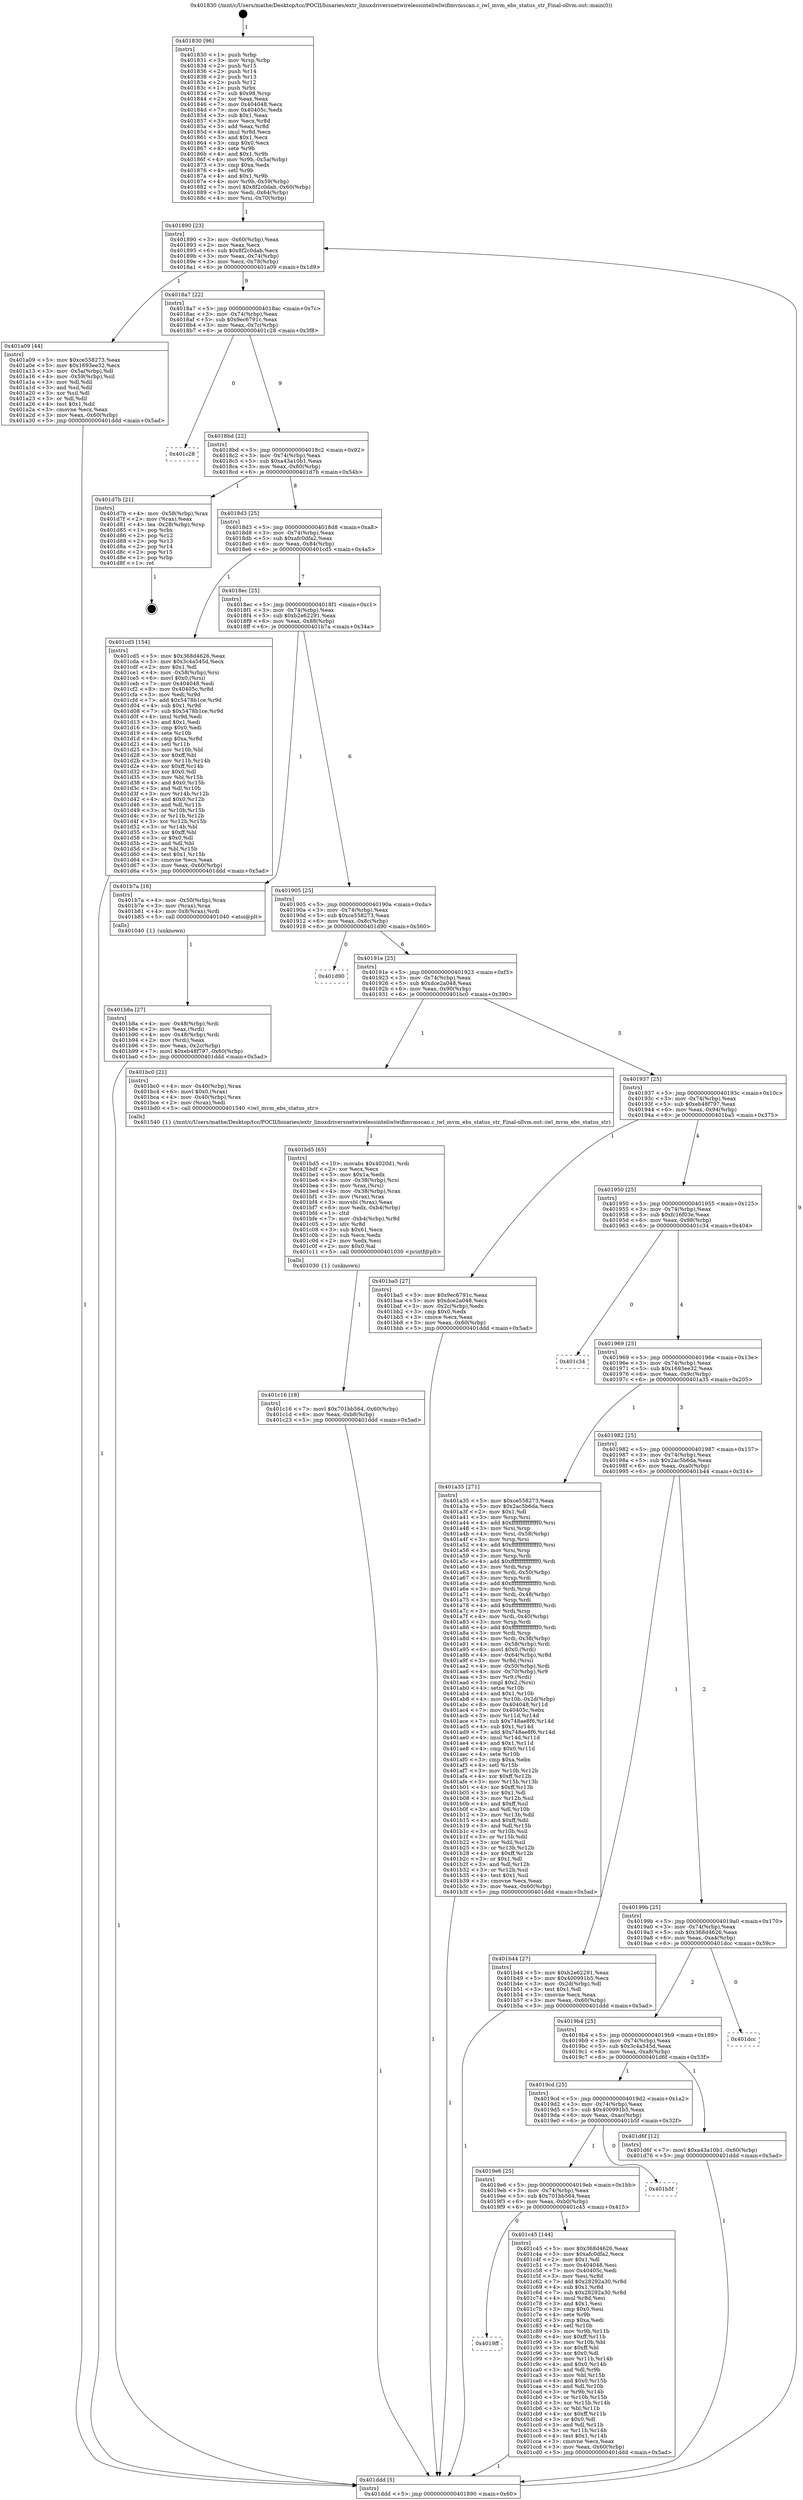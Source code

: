 digraph "0x401830" {
  label = "0x401830 (/mnt/c/Users/mathe/Desktop/tcc/POCII/binaries/extr_linuxdriversnetwirelessinteliwlwifimvmscan.c_iwl_mvm_ebs_status_str_Final-ollvm.out::main(0))"
  labelloc = "t"
  node[shape=record]

  Entry [label="",width=0.3,height=0.3,shape=circle,fillcolor=black,style=filled]
  "0x401890" [label="{
     0x401890 [23]\l
     | [instrs]\l
     &nbsp;&nbsp;0x401890 \<+3\>: mov -0x60(%rbp),%eax\l
     &nbsp;&nbsp;0x401893 \<+2\>: mov %eax,%ecx\l
     &nbsp;&nbsp;0x401895 \<+6\>: sub $0x8f2c0dab,%ecx\l
     &nbsp;&nbsp;0x40189b \<+3\>: mov %eax,-0x74(%rbp)\l
     &nbsp;&nbsp;0x40189e \<+3\>: mov %ecx,-0x78(%rbp)\l
     &nbsp;&nbsp;0x4018a1 \<+6\>: je 0000000000401a09 \<main+0x1d9\>\l
  }"]
  "0x401a09" [label="{
     0x401a09 [44]\l
     | [instrs]\l
     &nbsp;&nbsp;0x401a09 \<+5\>: mov $0xce558273,%eax\l
     &nbsp;&nbsp;0x401a0e \<+5\>: mov $0x1693ee32,%ecx\l
     &nbsp;&nbsp;0x401a13 \<+3\>: mov -0x5a(%rbp),%dl\l
     &nbsp;&nbsp;0x401a16 \<+4\>: mov -0x59(%rbp),%sil\l
     &nbsp;&nbsp;0x401a1a \<+3\>: mov %dl,%dil\l
     &nbsp;&nbsp;0x401a1d \<+3\>: and %sil,%dil\l
     &nbsp;&nbsp;0x401a20 \<+3\>: xor %sil,%dl\l
     &nbsp;&nbsp;0x401a23 \<+3\>: or %dl,%dil\l
     &nbsp;&nbsp;0x401a26 \<+4\>: test $0x1,%dil\l
     &nbsp;&nbsp;0x401a2a \<+3\>: cmovne %ecx,%eax\l
     &nbsp;&nbsp;0x401a2d \<+3\>: mov %eax,-0x60(%rbp)\l
     &nbsp;&nbsp;0x401a30 \<+5\>: jmp 0000000000401ddd \<main+0x5ad\>\l
  }"]
  "0x4018a7" [label="{
     0x4018a7 [22]\l
     | [instrs]\l
     &nbsp;&nbsp;0x4018a7 \<+5\>: jmp 00000000004018ac \<main+0x7c\>\l
     &nbsp;&nbsp;0x4018ac \<+3\>: mov -0x74(%rbp),%eax\l
     &nbsp;&nbsp;0x4018af \<+5\>: sub $0x9ec6791c,%eax\l
     &nbsp;&nbsp;0x4018b4 \<+3\>: mov %eax,-0x7c(%rbp)\l
     &nbsp;&nbsp;0x4018b7 \<+6\>: je 0000000000401c28 \<main+0x3f8\>\l
  }"]
  "0x401ddd" [label="{
     0x401ddd [5]\l
     | [instrs]\l
     &nbsp;&nbsp;0x401ddd \<+5\>: jmp 0000000000401890 \<main+0x60\>\l
  }"]
  "0x401830" [label="{
     0x401830 [96]\l
     | [instrs]\l
     &nbsp;&nbsp;0x401830 \<+1\>: push %rbp\l
     &nbsp;&nbsp;0x401831 \<+3\>: mov %rsp,%rbp\l
     &nbsp;&nbsp;0x401834 \<+2\>: push %r15\l
     &nbsp;&nbsp;0x401836 \<+2\>: push %r14\l
     &nbsp;&nbsp;0x401838 \<+2\>: push %r13\l
     &nbsp;&nbsp;0x40183a \<+2\>: push %r12\l
     &nbsp;&nbsp;0x40183c \<+1\>: push %rbx\l
     &nbsp;&nbsp;0x40183d \<+7\>: sub $0x98,%rsp\l
     &nbsp;&nbsp;0x401844 \<+2\>: xor %eax,%eax\l
     &nbsp;&nbsp;0x401846 \<+7\>: mov 0x404048,%ecx\l
     &nbsp;&nbsp;0x40184d \<+7\>: mov 0x40405c,%edx\l
     &nbsp;&nbsp;0x401854 \<+3\>: sub $0x1,%eax\l
     &nbsp;&nbsp;0x401857 \<+3\>: mov %ecx,%r8d\l
     &nbsp;&nbsp;0x40185a \<+3\>: add %eax,%r8d\l
     &nbsp;&nbsp;0x40185d \<+4\>: imul %r8d,%ecx\l
     &nbsp;&nbsp;0x401861 \<+3\>: and $0x1,%ecx\l
     &nbsp;&nbsp;0x401864 \<+3\>: cmp $0x0,%ecx\l
     &nbsp;&nbsp;0x401867 \<+4\>: sete %r9b\l
     &nbsp;&nbsp;0x40186b \<+4\>: and $0x1,%r9b\l
     &nbsp;&nbsp;0x40186f \<+4\>: mov %r9b,-0x5a(%rbp)\l
     &nbsp;&nbsp;0x401873 \<+3\>: cmp $0xa,%edx\l
     &nbsp;&nbsp;0x401876 \<+4\>: setl %r9b\l
     &nbsp;&nbsp;0x40187a \<+4\>: and $0x1,%r9b\l
     &nbsp;&nbsp;0x40187e \<+4\>: mov %r9b,-0x59(%rbp)\l
     &nbsp;&nbsp;0x401882 \<+7\>: movl $0x8f2c0dab,-0x60(%rbp)\l
     &nbsp;&nbsp;0x401889 \<+3\>: mov %edi,-0x64(%rbp)\l
     &nbsp;&nbsp;0x40188c \<+4\>: mov %rsi,-0x70(%rbp)\l
  }"]
  Exit [label="",width=0.3,height=0.3,shape=circle,fillcolor=black,style=filled,peripheries=2]
  "0x401c28" [label="{
     0x401c28\l
  }", style=dashed]
  "0x4018bd" [label="{
     0x4018bd [22]\l
     | [instrs]\l
     &nbsp;&nbsp;0x4018bd \<+5\>: jmp 00000000004018c2 \<main+0x92\>\l
     &nbsp;&nbsp;0x4018c2 \<+3\>: mov -0x74(%rbp),%eax\l
     &nbsp;&nbsp;0x4018c5 \<+5\>: sub $0xa43a10b1,%eax\l
     &nbsp;&nbsp;0x4018ca \<+3\>: mov %eax,-0x80(%rbp)\l
     &nbsp;&nbsp;0x4018cd \<+6\>: je 0000000000401d7b \<main+0x54b\>\l
  }"]
  "0x4019ff" [label="{
     0x4019ff\l
  }", style=dashed]
  "0x401d7b" [label="{
     0x401d7b [21]\l
     | [instrs]\l
     &nbsp;&nbsp;0x401d7b \<+4\>: mov -0x58(%rbp),%rax\l
     &nbsp;&nbsp;0x401d7f \<+2\>: mov (%rax),%eax\l
     &nbsp;&nbsp;0x401d81 \<+4\>: lea -0x28(%rbp),%rsp\l
     &nbsp;&nbsp;0x401d85 \<+1\>: pop %rbx\l
     &nbsp;&nbsp;0x401d86 \<+2\>: pop %r12\l
     &nbsp;&nbsp;0x401d88 \<+2\>: pop %r13\l
     &nbsp;&nbsp;0x401d8a \<+2\>: pop %r14\l
     &nbsp;&nbsp;0x401d8c \<+2\>: pop %r15\l
     &nbsp;&nbsp;0x401d8e \<+1\>: pop %rbp\l
     &nbsp;&nbsp;0x401d8f \<+1\>: ret\l
  }"]
  "0x4018d3" [label="{
     0x4018d3 [25]\l
     | [instrs]\l
     &nbsp;&nbsp;0x4018d3 \<+5\>: jmp 00000000004018d8 \<main+0xa8\>\l
     &nbsp;&nbsp;0x4018d8 \<+3\>: mov -0x74(%rbp),%eax\l
     &nbsp;&nbsp;0x4018db \<+5\>: sub $0xafc0dfa2,%eax\l
     &nbsp;&nbsp;0x4018e0 \<+6\>: mov %eax,-0x84(%rbp)\l
     &nbsp;&nbsp;0x4018e6 \<+6\>: je 0000000000401cd5 \<main+0x4a5\>\l
  }"]
  "0x401c45" [label="{
     0x401c45 [144]\l
     | [instrs]\l
     &nbsp;&nbsp;0x401c45 \<+5\>: mov $0x368d4626,%eax\l
     &nbsp;&nbsp;0x401c4a \<+5\>: mov $0xafc0dfa2,%ecx\l
     &nbsp;&nbsp;0x401c4f \<+2\>: mov $0x1,%dl\l
     &nbsp;&nbsp;0x401c51 \<+7\>: mov 0x404048,%esi\l
     &nbsp;&nbsp;0x401c58 \<+7\>: mov 0x40405c,%edi\l
     &nbsp;&nbsp;0x401c5f \<+3\>: mov %esi,%r8d\l
     &nbsp;&nbsp;0x401c62 \<+7\>: add $0x28292a30,%r8d\l
     &nbsp;&nbsp;0x401c69 \<+4\>: sub $0x1,%r8d\l
     &nbsp;&nbsp;0x401c6d \<+7\>: sub $0x28292a30,%r8d\l
     &nbsp;&nbsp;0x401c74 \<+4\>: imul %r8d,%esi\l
     &nbsp;&nbsp;0x401c78 \<+3\>: and $0x1,%esi\l
     &nbsp;&nbsp;0x401c7b \<+3\>: cmp $0x0,%esi\l
     &nbsp;&nbsp;0x401c7e \<+4\>: sete %r9b\l
     &nbsp;&nbsp;0x401c82 \<+3\>: cmp $0xa,%edi\l
     &nbsp;&nbsp;0x401c85 \<+4\>: setl %r10b\l
     &nbsp;&nbsp;0x401c89 \<+3\>: mov %r9b,%r11b\l
     &nbsp;&nbsp;0x401c8c \<+4\>: xor $0xff,%r11b\l
     &nbsp;&nbsp;0x401c90 \<+3\>: mov %r10b,%bl\l
     &nbsp;&nbsp;0x401c93 \<+3\>: xor $0xff,%bl\l
     &nbsp;&nbsp;0x401c96 \<+3\>: xor $0x0,%dl\l
     &nbsp;&nbsp;0x401c99 \<+3\>: mov %r11b,%r14b\l
     &nbsp;&nbsp;0x401c9c \<+4\>: and $0x0,%r14b\l
     &nbsp;&nbsp;0x401ca0 \<+3\>: and %dl,%r9b\l
     &nbsp;&nbsp;0x401ca3 \<+3\>: mov %bl,%r15b\l
     &nbsp;&nbsp;0x401ca6 \<+4\>: and $0x0,%r15b\l
     &nbsp;&nbsp;0x401caa \<+3\>: and %dl,%r10b\l
     &nbsp;&nbsp;0x401cad \<+3\>: or %r9b,%r14b\l
     &nbsp;&nbsp;0x401cb0 \<+3\>: or %r10b,%r15b\l
     &nbsp;&nbsp;0x401cb3 \<+3\>: xor %r15b,%r14b\l
     &nbsp;&nbsp;0x401cb6 \<+3\>: or %bl,%r11b\l
     &nbsp;&nbsp;0x401cb9 \<+4\>: xor $0xff,%r11b\l
     &nbsp;&nbsp;0x401cbd \<+3\>: or $0x0,%dl\l
     &nbsp;&nbsp;0x401cc0 \<+3\>: and %dl,%r11b\l
     &nbsp;&nbsp;0x401cc3 \<+3\>: or %r11b,%r14b\l
     &nbsp;&nbsp;0x401cc6 \<+4\>: test $0x1,%r14b\l
     &nbsp;&nbsp;0x401cca \<+3\>: cmovne %ecx,%eax\l
     &nbsp;&nbsp;0x401ccd \<+3\>: mov %eax,-0x60(%rbp)\l
     &nbsp;&nbsp;0x401cd0 \<+5\>: jmp 0000000000401ddd \<main+0x5ad\>\l
  }"]
  "0x401cd5" [label="{
     0x401cd5 [154]\l
     | [instrs]\l
     &nbsp;&nbsp;0x401cd5 \<+5\>: mov $0x368d4626,%eax\l
     &nbsp;&nbsp;0x401cda \<+5\>: mov $0x3c4a545d,%ecx\l
     &nbsp;&nbsp;0x401cdf \<+2\>: mov $0x1,%dl\l
     &nbsp;&nbsp;0x401ce1 \<+4\>: mov -0x58(%rbp),%rsi\l
     &nbsp;&nbsp;0x401ce5 \<+6\>: movl $0x0,(%rsi)\l
     &nbsp;&nbsp;0x401ceb \<+7\>: mov 0x404048,%edi\l
     &nbsp;&nbsp;0x401cf2 \<+8\>: mov 0x40405c,%r8d\l
     &nbsp;&nbsp;0x401cfa \<+3\>: mov %edi,%r9d\l
     &nbsp;&nbsp;0x401cfd \<+7\>: add $0x5478b1ce,%r9d\l
     &nbsp;&nbsp;0x401d04 \<+4\>: sub $0x1,%r9d\l
     &nbsp;&nbsp;0x401d08 \<+7\>: sub $0x5478b1ce,%r9d\l
     &nbsp;&nbsp;0x401d0f \<+4\>: imul %r9d,%edi\l
     &nbsp;&nbsp;0x401d13 \<+3\>: and $0x1,%edi\l
     &nbsp;&nbsp;0x401d16 \<+3\>: cmp $0x0,%edi\l
     &nbsp;&nbsp;0x401d19 \<+4\>: sete %r10b\l
     &nbsp;&nbsp;0x401d1d \<+4\>: cmp $0xa,%r8d\l
     &nbsp;&nbsp;0x401d21 \<+4\>: setl %r11b\l
     &nbsp;&nbsp;0x401d25 \<+3\>: mov %r10b,%bl\l
     &nbsp;&nbsp;0x401d28 \<+3\>: xor $0xff,%bl\l
     &nbsp;&nbsp;0x401d2b \<+3\>: mov %r11b,%r14b\l
     &nbsp;&nbsp;0x401d2e \<+4\>: xor $0xff,%r14b\l
     &nbsp;&nbsp;0x401d32 \<+3\>: xor $0x0,%dl\l
     &nbsp;&nbsp;0x401d35 \<+3\>: mov %bl,%r15b\l
     &nbsp;&nbsp;0x401d38 \<+4\>: and $0x0,%r15b\l
     &nbsp;&nbsp;0x401d3c \<+3\>: and %dl,%r10b\l
     &nbsp;&nbsp;0x401d3f \<+3\>: mov %r14b,%r12b\l
     &nbsp;&nbsp;0x401d42 \<+4\>: and $0x0,%r12b\l
     &nbsp;&nbsp;0x401d46 \<+3\>: and %dl,%r11b\l
     &nbsp;&nbsp;0x401d49 \<+3\>: or %r10b,%r15b\l
     &nbsp;&nbsp;0x401d4c \<+3\>: or %r11b,%r12b\l
     &nbsp;&nbsp;0x401d4f \<+3\>: xor %r12b,%r15b\l
     &nbsp;&nbsp;0x401d52 \<+3\>: or %r14b,%bl\l
     &nbsp;&nbsp;0x401d55 \<+3\>: xor $0xff,%bl\l
     &nbsp;&nbsp;0x401d58 \<+3\>: or $0x0,%dl\l
     &nbsp;&nbsp;0x401d5b \<+2\>: and %dl,%bl\l
     &nbsp;&nbsp;0x401d5d \<+3\>: or %bl,%r15b\l
     &nbsp;&nbsp;0x401d60 \<+4\>: test $0x1,%r15b\l
     &nbsp;&nbsp;0x401d64 \<+3\>: cmovne %ecx,%eax\l
     &nbsp;&nbsp;0x401d67 \<+3\>: mov %eax,-0x60(%rbp)\l
     &nbsp;&nbsp;0x401d6a \<+5\>: jmp 0000000000401ddd \<main+0x5ad\>\l
  }"]
  "0x4018ec" [label="{
     0x4018ec [25]\l
     | [instrs]\l
     &nbsp;&nbsp;0x4018ec \<+5\>: jmp 00000000004018f1 \<main+0xc1\>\l
     &nbsp;&nbsp;0x4018f1 \<+3\>: mov -0x74(%rbp),%eax\l
     &nbsp;&nbsp;0x4018f4 \<+5\>: sub $0xb2e62291,%eax\l
     &nbsp;&nbsp;0x4018f9 \<+6\>: mov %eax,-0x88(%rbp)\l
     &nbsp;&nbsp;0x4018ff \<+6\>: je 0000000000401b7a \<main+0x34a\>\l
  }"]
  "0x4019e6" [label="{
     0x4019e6 [25]\l
     | [instrs]\l
     &nbsp;&nbsp;0x4019e6 \<+5\>: jmp 00000000004019eb \<main+0x1bb\>\l
     &nbsp;&nbsp;0x4019eb \<+3\>: mov -0x74(%rbp),%eax\l
     &nbsp;&nbsp;0x4019ee \<+5\>: sub $0x701bb564,%eax\l
     &nbsp;&nbsp;0x4019f3 \<+6\>: mov %eax,-0xb0(%rbp)\l
     &nbsp;&nbsp;0x4019f9 \<+6\>: je 0000000000401c45 \<main+0x415\>\l
  }"]
  "0x401b7a" [label="{
     0x401b7a [16]\l
     | [instrs]\l
     &nbsp;&nbsp;0x401b7a \<+4\>: mov -0x50(%rbp),%rax\l
     &nbsp;&nbsp;0x401b7e \<+3\>: mov (%rax),%rax\l
     &nbsp;&nbsp;0x401b81 \<+4\>: mov 0x8(%rax),%rdi\l
     &nbsp;&nbsp;0x401b85 \<+5\>: call 0000000000401040 \<atoi@plt\>\l
     | [calls]\l
     &nbsp;&nbsp;0x401040 \{1\} (unknown)\l
  }"]
  "0x401905" [label="{
     0x401905 [25]\l
     | [instrs]\l
     &nbsp;&nbsp;0x401905 \<+5\>: jmp 000000000040190a \<main+0xda\>\l
     &nbsp;&nbsp;0x40190a \<+3\>: mov -0x74(%rbp),%eax\l
     &nbsp;&nbsp;0x40190d \<+5\>: sub $0xce558273,%eax\l
     &nbsp;&nbsp;0x401912 \<+6\>: mov %eax,-0x8c(%rbp)\l
     &nbsp;&nbsp;0x401918 \<+6\>: je 0000000000401d90 \<main+0x560\>\l
  }"]
  "0x401b5f" [label="{
     0x401b5f\l
  }", style=dashed]
  "0x401d90" [label="{
     0x401d90\l
  }", style=dashed]
  "0x40191e" [label="{
     0x40191e [25]\l
     | [instrs]\l
     &nbsp;&nbsp;0x40191e \<+5\>: jmp 0000000000401923 \<main+0xf3\>\l
     &nbsp;&nbsp;0x401923 \<+3\>: mov -0x74(%rbp),%eax\l
     &nbsp;&nbsp;0x401926 \<+5\>: sub $0xdce2a048,%eax\l
     &nbsp;&nbsp;0x40192b \<+6\>: mov %eax,-0x90(%rbp)\l
     &nbsp;&nbsp;0x401931 \<+6\>: je 0000000000401bc0 \<main+0x390\>\l
  }"]
  "0x4019cd" [label="{
     0x4019cd [25]\l
     | [instrs]\l
     &nbsp;&nbsp;0x4019cd \<+5\>: jmp 00000000004019d2 \<main+0x1a2\>\l
     &nbsp;&nbsp;0x4019d2 \<+3\>: mov -0x74(%rbp),%eax\l
     &nbsp;&nbsp;0x4019d5 \<+5\>: sub $0x400991b5,%eax\l
     &nbsp;&nbsp;0x4019da \<+6\>: mov %eax,-0xac(%rbp)\l
     &nbsp;&nbsp;0x4019e0 \<+6\>: je 0000000000401b5f \<main+0x32f\>\l
  }"]
  "0x401bc0" [label="{
     0x401bc0 [21]\l
     | [instrs]\l
     &nbsp;&nbsp;0x401bc0 \<+4\>: mov -0x40(%rbp),%rax\l
     &nbsp;&nbsp;0x401bc4 \<+6\>: movl $0x0,(%rax)\l
     &nbsp;&nbsp;0x401bca \<+4\>: mov -0x40(%rbp),%rax\l
     &nbsp;&nbsp;0x401bce \<+2\>: mov (%rax),%edi\l
     &nbsp;&nbsp;0x401bd0 \<+5\>: call 0000000000401540 \<iwl_mvm_ebs_status_str\>\l
     | [calls]\l
     &nbsp;&nbsp;0x401540 \{1\} (/mnt/c/Users/mathe/Desktop/tcc/POCII/binaries/extr_linuxdriversnetwirelessinteliwlwifimvmscan.c_iwl_mvm_ebs_status_str_Final-ollvm.out::iwl_mvm_ebs_status_str)\l
  }"]
  "0x401937" [label="{
     0x401937 [25]\l
     | [instrs]\l
     &nbsp;&nbsp;0x401937 \<+5\>: jmp 000000000040193c \<main+0x10c\>\l
     &nbsp;&nbsp;0x40193c \<+3\>: mov -0x74(%rbp),%eax\l
     &nbsp;&nbsp;0x40193f \<+5\>: sub $0xeb48f797,%eax\l
     &nbsp;&nbsp;0x401944 \<+6\>: mov %eax,-0x94(%rbp)\l
     &nbsp;&nbsp;0x40194a \<+6\>: je 0000000000401ba5 \<main+0x375\>\l
  }"]
  "0x401d6f" [label="{
     0x401d6f [12]\l
     | [instrs]\l
     &nbsp;&nbsp;0x401d6f \<+7\>: movl $0xa43a10b1,-0x60(%rbp)\l
     &nbsp;&nbsp;0x401d76 \<+5\>: jmp 0000000000401ddd \<main+0x5ad\>\l
  }"]
  "0x401ba5" [label="{
     0x401ba5 [27]\l
     | [instrs]\l
     &nbsp;&nbsp;0x401ba5 \<+5\>: mov $0x9ec6791c,%eax\l
     &nbsp;&nbsp;0x401baa \<+5\>: mov $0xdce2a048,%ecx\l
     &nbsp;&nbsp;0x401baf \<+3\>: mov -0x2c(%rbp),%edx\l
     &nbsp;&nbsp;0x401bb2 \<+3\>: cmp $0x0,%edx\l
     &nbsp;&nbsp;0x401bb5 \<+3\>: cmove %ecx,%eax\l
     &nbsp;&nbsp;0x401bb8 \<+3\>: mov %eax,-0x60(%rbp)\l
     &nbsp;&nbsp;0x401bbb \<+5\>: jmp 0000000000401ddd \<main+0x5ad\>\l
  }"]
  "0x401950" [label="{
     0x401950 [25]\l
     | [instrs]\l
     &nbsp;&nbsp;0x401950 \<+5\>: jmp 0000000000401955 \<main+0x125\>\l
     &nbsp;&nbsp;0x401955 \<+3\>: mov -0x74(%rbp),%eax\l
     &nbsp;&nbsp;0x401958 \<+5\>: sub $0xfc16f03e,%eax\l
     &nbsp;&nbsp;0x40195d \<+6\>: mov %eax,-0x98(%rbp)\l
     &nbsp;&nbsp;0x401963 \<+6\>: je 0000000000401c34 \<main+0x404\>\l
  }"]
  "0x4019b4" [label="{
     0x4019b4 [25]\l
     | [instrs]\l
     &nbsp;&nbsp;0x4019b4 \<+5\>: jmp 00000000004019b9 \<main+0x189\>\l
     &nbsp;&nbsp;0x4019b9 \<+3\>: mov -0x74(%rbp),%eax\l
     &nbsp;&nbsp;0x4019bc \<+5\>: sub $0x3c4a545d,%eax\l
     &nbsp;&nbsp;0x4019c1 \<+6\>: mov %eax,-0xa8(%rbp)\l
     &nbsp;&nbsp;0x4019c7 \<+6\>: je 0000000000401d6f \<main+0x53f\>\l
  }"]
  "0x401c34" [label="{
     0x401c34\l
  }", style=dashed]
  "0x401969" [label="{
     0x401969 [25]\l
     | [instrs]\l
     &nbsp;&nbsp;0x401969 \<+5\>: jmp 000000000040196e \<main+0x13e\>\l
     &nbsp;&nbsp;0x40196e \<+3\>: mov -0x74(%rbp),%eax\l
     &nbsp;&nbsp;0x401971 \<+5\>: sub $0x1693ee32,%eax\l
     &nbsp;&nbsp;0x401976 \<+6\>: mov %eax,-0x9c(%rbp)\l
     &nbsp;&nbsp;0x40197c \<+6\>: je 0000000000401a35 \<main+0x205\>\l
  }"]
  "0x401dcc" [label="{
     0x401dcc\l
  }", style=dashed]
  "0x401a35" [label="{
     0x401a35 [271]\l
     | [instrs]\l
     &nbsp;&nbsp;0x401a35 \<+5\>: mov $0xce558273,%eax\l
     &nbsp;&nbsp;0x401a3a \<+5\>: mov $0x2ac5b6da,%ecx\l
     &nbsp;&nbsp;0x401a3f \<+2\>: mov $0x1,%dl\l
     &nbsp;&nbsp;0x401a41 \<+3\>: mov %rsp,%rsi\l
     &nbsp;&nbsp;0x401a44 \<+4\>: add $0xfffffffffffffff0,%rsi\l
     &nbsp;&nbsp;0x401a48 \<+3\>: mov %rsi,%rsp\l
     &nbsp;&nbsp;0x401a4b \<+4\>: mov %rsi,-0x58(%rbp)\l
     &nbsp;&nbsp;0x401a4f \<+3\>: mov %rsp,%rsi\l
     &nbsp;&nbsp;0x401a52 \<+4\>: add $0xfffffffffffffff0,%rsi\l
     &nbsp;&nbsp;0x401a56 \<+3\>: mov %rsi,%rsp\l
     &nbsp;&nbsp;0x401a59 \<+3\>: mov %rsp,%rdi\l
     &nbsp;&nbsp;0x401a5c \<+4\>: add $0xfffffffffffffff0,%rdi\l
     &nbsp;&nbsp;0x401a60 \<+3\>: mov %rdi,%rsp\l
     &nbsp;&nbsp;0x401a63 \<+4\>: mov %rdi,-0x50(%rbp)\l
     &nbsp;&nbsp;0x401a67 \<+3\>: mov %rsp,%rdi\l
     &nbsp;&nbsp;0x401a6a \<+4\>: add $0xfffffffffffffff0,%rdi\l
     &nbsp;&nbsp;0x401a6e \<+3\>: mov %rdi,%rsp\l
     &nbsp;&nbsp;0x401a71 \<+4\>: mov %rdi,-0x48(%rbp)\l
     &nbsp;&nbsp;0x401a75 \<+3\>: mov %rsp,%rdi\l
     &nbsp;&nbsp;0x401a78 \<+4\>: add $0xfffffffffffffff0,%rdi\l
     &nbsp;&nbsp;0x401a7c \<+3\>: mov %rdi,%rsp\l
     &nbsp;&nbsp;0x401a7f \<+4\>: mov %rdi,-0x40(%rbp)\l
     &nbsp;&nbsp;0x401a83 \<+3\>: mov %rsp,%rdi\l
     &nbsp;&nbsp;0x401a86 \<+4\>: add $0xfffffffffffffff0,%rdi\l
     &nbsp;&nbsp;0x401a8a \<+3\>: mov %rdi,%rsp\l
     &nbsp;&nbsp;0x401a8d \<+4\>: mov %rdi,-0x38(%rbp)\l
     &nbsp;&nbsp;0x401a91 \<+4\>: mov -0x58(%rbp),%rdi\l
     &nbsp;&nbsp;0x401a95 \<+6\>: movl $0x0,(%rdi)\l
     &nbsp;&nbsp;0x401a9b \<+4\>: mov -0x64(%rbp),%r8d\l
     &nbsp;&nbsp;0x401a9f \<+3\>: mov %r8d,(%rsi)\l
     &nbsp;&nbsp;0x401aa2 \<+4\>: mov -0x50(%rbp),%rdi\l
     &nbsp;&nbsp;0x401aa6 \<+4\>: mov -0x70(%rbp),%r9\l
     &nbsp;&nbsp;0x401aaa \<+3\>: mov %r9,(%rdi)\l
     &nbsp;&nbsp;0x401aad \<+3\>: cmpl $0x2,(%rsi)\l
     &nbsp;&nbsp;0x401ab0 \<+4\>: setne %r10b\l
     &nbsp;&nbsp;0x401ab4 \<+4\>: and $0x1,%r10b\l
     &nbsp;&nbsp;0x401ab8 \<+4\>: mov %r10b,-0x2d(%rbp)\l
     &nbsp;&nbsp;0x401abc \<+8\>: mov 0x404048,%r11d\l
     &nbsp;&nbsp;0x401ac4 \<+7\>: mov 0x40405c,%ebx\l
     &nbsp;&nbsp;0x401acb \<+3\>: mov %r11d,%r14d\l
     &nbsp;&nbsp;0x401ace \<+7\>: sub $0x748ae8f6,%r14d\l
     &nbsp;&nbsp;0x401ad5 \<+4\>: sub $0x1,%r14d\l
     &nbsp;&nbsp;0x401ad9 \<+7\>: add $0x748ae8f6,%r14d\l
     &nbsp;&nbsp;0x401ae0 \<+4\>: imul %r14d,%r11d\l
     &nbsp;&nbsp;0x401ae4 \<+4\>: and $0x1,%r11d\l
     &nbsp;&nbsp;0x401ae8 \<+4\>: cmp $0x0,%r11d\l
     &nbsp;&nbsp;0x401aec \<+4\>: sete %r10b\l
     &nbsp;&nbsp;0x401af0 \<+3\>: cmp $0xa,%ebx\l
     &nbsp;&nbsp;0x401af3 \<+4\>: setl %r15b\l
     &nbsp;&nbsp;0x401af7 \<+3\>: mov %r10b,%r12b\l
     &nbsp;&nbsp;0x401afa \<+4\>: xor $0xff,%r12b\l
     &nbsp;&nbsp;0x401afe \<+3\>: mov %r15b,%r13b\l
     &nbsp;&nbsp;0x401b01 \<+4\>: xor $0xff,%r13b\l
     &nbsp;&nbsp;0x401b05 \<+3\>: xor $0x1,%dl\l
     &nbsp;&nbsp;0x401b08 \<+3\>: mov %r12b,%sil\l
     &nbsp;&nbsp;0x401b0b \<+4\>: and $0xff,%sil\l
     &nbsp;&nbsp;0x401b0f \<+3\>: and %dl,%r10b\l
     &nbsp;&nbsp;0x401b12 \<+3\>: mov %r13b,%dil\l
     &nbsp;&nbsp;0x401b15 \<+4\>: and $0xff,%dil\l
     &nbsp;&nbsp;0x401b19 \<+3\>: and %dl,%r15b\l
     &nbsp;&nbsp;0x401b1c \<+3\>: or %r10b,%sil\l
     &nbsp;&nbsp;0x401b1f \<+3\>: or %r15b,%dil\l
     &nbsp;&nbsp;0x401b22 \<+3\>: xor %dil,%sil\l
     &nbsp;&nbsp;0x401b25 \<+3\>: or %r13b,%r12b\l
     &nbsp;&nbsp;0x401b28 \<+4\>: xor $0xff,%r12b\l
     &nbsp;&nbsp;0x401b2c \<+3\>: or $0x1,%dl\l
     &nbsp;&nbsp;0x401b2f \<+3\>: and %dl,%r12b\l
     &nbsp;&nbsp;0x401b32 \<+3\>: or %r12b,%sil\l
     &nbsp;&nbsp;0x401b35 \<+4\>: test $0x1,%sil\l
     &nbsp;&nbsp;0x401b39 \<+3\>: cmovne %ecx,%eax\l
     &nbsp;&nbsp;0x401b3c \<+3\>: mov %eax,-0x60(%rbp)\l
     &nbsp;&nbsp;0x401b3f \<+5\>: jmp 0000000000401ddd \<main+0x5ad\>\l
  }"]
  "0x401982" [label="{
     0x401982 [25]\l
     | [instrs]\l
     &nbsp;&nbsp;0x401982 \<+5\>: jmp 0000000000401987 \<main+0x157\>\l
     &nbsp;&nbsp;0x401987 \<+3\>: mov -0x74(%rbp),%eax\l
     &nbsp;&nbsp;0x40198a \<+5\>: sub $0x2ac5b6da,%eax\l
     &nbsp;&nbsp;0x40198f \<+6\>: mov %eax,-0xa0(%rbp)\l
     &nbsp;&nbsp;0x401995 \<+6\>: je 0000000000401b44 \<main+0x314\>\l
  }"]
  "0x401c16" [label="{
     0x401c16 [18]\l
     | [instrs]\l
     &nbsp;&nbsp;0x401c16 \<+7\>: movl $0x701bb564,-0x60(%rbp)\l
     &nbsp;&nbsp;0x401c1d \<+6\>: mov %eax,-0xb8(%rbp)\l
     &nbsp;&nbsp;0x401c23 \<+5\>: jmp 0000000000401ddd \<main+0x5ad\>\l
  }"]
  "0x401bd5" [label="{
     0x401bd5 [65]\l
     | [instrs]\l
     &nbsp;&nbsp;0x401bd5 \<+10\>: movabs $0x4020d1,%rdi\l
     &nbsp;&nbsp;0x401bdf \<+2\>: xor %ecx,%ecx\l
     &nbsp;&nbsp;0x401be1 \<+5\>: mov $0x1a,%edx\l
     &nbsp;&nbsp;0x401be6 \<+4\>: mov -0x38(%rbp),%rsi\l
     &nbsp;&nbsp;0x401bea \<+3\>: mov %rax,(%rsi)\l
     &nbsp;&nbsp;0x401bed \<+4\>: mov -0x38(%rbp),%rax\l
     &nbsp;&nbsp;0x401bf1 \<+3\>: mov (%rax),%rax\l
     &nbsp;&nbsp;0x401bf4 \<+3\>: movsbl (%rax),%eax\l
     &nbsp;&nbsp;0x401bf7 \<+6\>: mov %edx,-0xb4(%rbp)\l
     &nbsp;&nbsp;0x401bfd \<+1\>: cltd\l
     &nbsp;&nbsp;0x401bfe \<+7\>: mov -0xb4(%rbp),%r8d\l
     &nbsp;&nbsp;0x401c05 \<+3\>: idiv %r8d\l
     &nbsp;&nbsp;0x401c08 \<+3\>: sub $0x61,%ecx\l
     &nbsp;&nbsp;0x401c0b \<+2\>: sub %ecx,%edx\l
     &nbsp;&nbsp;0x401c0d \<+2\>: mov %edx,%esi\l
     &nbsp;&nbsp;0x401c0f \<+2\>: mov $0x0,%al\l
     &nbsp;&nbsp;0x401c11 \<+5\>: call 0000000000401030 \<printf@plt\>\l
     | [calls]\l
     &nbsp;&nbsp;0x401030 \{1\} (unknown)\l
  }"]
  "0x401b44" [label="{
     0x401b44 [27]\l
     | [instrs]\l
     &nbsp;&nbsp;0x401b44 \<+5\>: mov $0xb2e62291,%eax\l
     &nbsp;&nbsp;0x401b49 \<+5\>: mov $0x400991b5,%ecx\l
     &nbsp;&nbsp;0x401b4e \<+3\>: mov -0x2d(%rbp),%dl\l
     &nbsp;&nbsp;0x401b51 \<+3\>: test $0x1,%dl\l
     &nbsp;&nbsp;0x401b54 \<+3\>: cmovne %ecx,%eax\l
     &nbsp;&nbsp;0x401b57 \<+3\>: mov %eax,-0x60(%rbp)\l
     &nbsp;&nbsp;0x401b5a \<+5\>: jmp 0000000000401ddd \<main+0x5ad\>\l
  }"]
  "0x40199b" [label="{
     0x40199b [25]\l
     | [instrs]\l
     &nbsp;&nbsp;0x40199b \<+5\>: jmp 00000000004019a0 \<main+0x170\>\l
     &nbsp;&nbsp;0x4019a0 \<+3\>: mov -0x74(%rbp),%eax\l
     &nbsp;&nbsp;0x4019a3 \<+5\>: sub $0x368d4626,%eax\l
     &nbsp;&nbsp;0x4019a8 \<+6\>: mov %eax,-0xa4(%rbp)\l
     &nbsp;&nbsp;0x4019ae \<+6\>: je 0000000000401dcc \<main+0x59c\>\l
  }"]
  "0x401b8a" [label="{
     0x401b8a [27]\l
     | [instrs]\l
     &nbsp;&nbsp;0x401b8a \<+4\>: mov -0x48(%rbp),%rdi\l
     &nbsp;&nbsp;0x401b8e \<+2\>: mov %eax,(%rdi)\l
     &nbsp;&nbsp;0x401b90 \<+4\>: mov -0x48(%rbp),%rdi\l
     &nbsp;&nbsp;0x401b94 \<+2\>: mov (%rdi),%eax\l
     &nbsp;&nbsp;0x401b96 \<+3\>: mov %eax,-0x2c(%rbp)\l
     &nbsp;&nbsp;0x401b99 \<+7\>: movl $0xeb48f797,-0x60(%rbp)\l
     &nbsp;&nbsp;0x401ba0 \<+5\>: jmp 0000000000401ddd \<main+0x5ad\>\l
  }"]
  Entry -> "0x401830" [label=" 1"]
  "0x401890" -> "0x401a09" [label=" 1"]
  "0x401890" -> "0x4018a7" [label=" 9"]
  "0x401a09" -> "0x401ddd" [label=" 1"]
  "0x401830" -> "0x401890" [label=" 1"]
  "0x401ddd" -> "0x401890" [label=" 9"]
  "0x401d7b" -> Exit [label=" 1"]
  "0x4018a7" -> "0x401c28" [label=" 0"]
  "0x4018a7" -> "0x4018bd" [label=" 9"]
  "0x401d6f" -> "0x401ddd" [label=" 1"]
  "0x4018bd" -> "0x401d7b" [label=" 1"]
  "0x4018bd" -> "0x4018d3" [label=" 8"]
  "0x401cd5" -> "0x401ddd" [label=" 1"]
  "0x4018d3" -> "0x401cd5" [label=" 1"]
  "0x4018d3" -> "0x4018ec" [label=" 7"]
  "0x401c45" -> "0x401ddd" [label=" 1"]
  "0x4018ec" -> "0x401b7a" [label=" 1"]
  "0x4018ec" -> "0x401905" [label=" 6"]
  "0x4019e6" -> "0x401c45" [label=" 1"]
  "0x401905" -> "0x401d90" [label=" 0"]
  "0x401905" -> "0x40191e" [label=" 6"]
  "0x4019e6" -> "0x4019ff" [label=" 0"]
  "0x40191e" -> "0x401bc0" [label=" 1"]
  "0x40191e" -> "0x401937" [label=" 5"]
  "0x4019cd" -> "0x401b5f" [label=" 0"]
  "0x401937" -> "0x401ba5" [label=" 1"]
  "0x401937" -> "0x401950" [label=" 4"]
  "0x4019cd" -> "0x4019e6" [label=" 1"]
  "0x401950" -> "0x401c34" [label=" 0"]
  "0x401950" -> "0x401969" [label=" 4"]
  "0x4019b4" -> "0x401d6f" [label=" 1"]
  "0x401969" -> "0x401a35" [label=" 1"]
  "0x401969" -> "0x401982" [label=" 3"]
  "0x4019b4" -> "0x4019cd" [label=" 1"]
  "0x401a35" -> "0x401ddd" [label=" 1"]
  "0x40199b" -> "0x401dcc" [label=" 0"]
  "0x401982" -> "0x401b44" [label=" 1"]
  "0x401982" -> "0x40199b" [label=" 2"]
  "0x401b44" -> "0x401ddd" [label=" 1"]
  "0x401b7a" -> "0x401b8a" [label=" 1"]
  "0x401b8a" -> "0x401ddd" [label=" 1"]
  "0x401ba5" -> "0x401ddd" [label=" 1"]
  "0x401bc0" -> "0x401bd5" [label=" 1"]
  "0x401bd5" -> "0x401c16" [label=" 1"]
  "0x401c16" -> "0x401ddd" [label=" 1"]
  "0x40199b" -> "0x4019b4" [label=" 2"]
}
